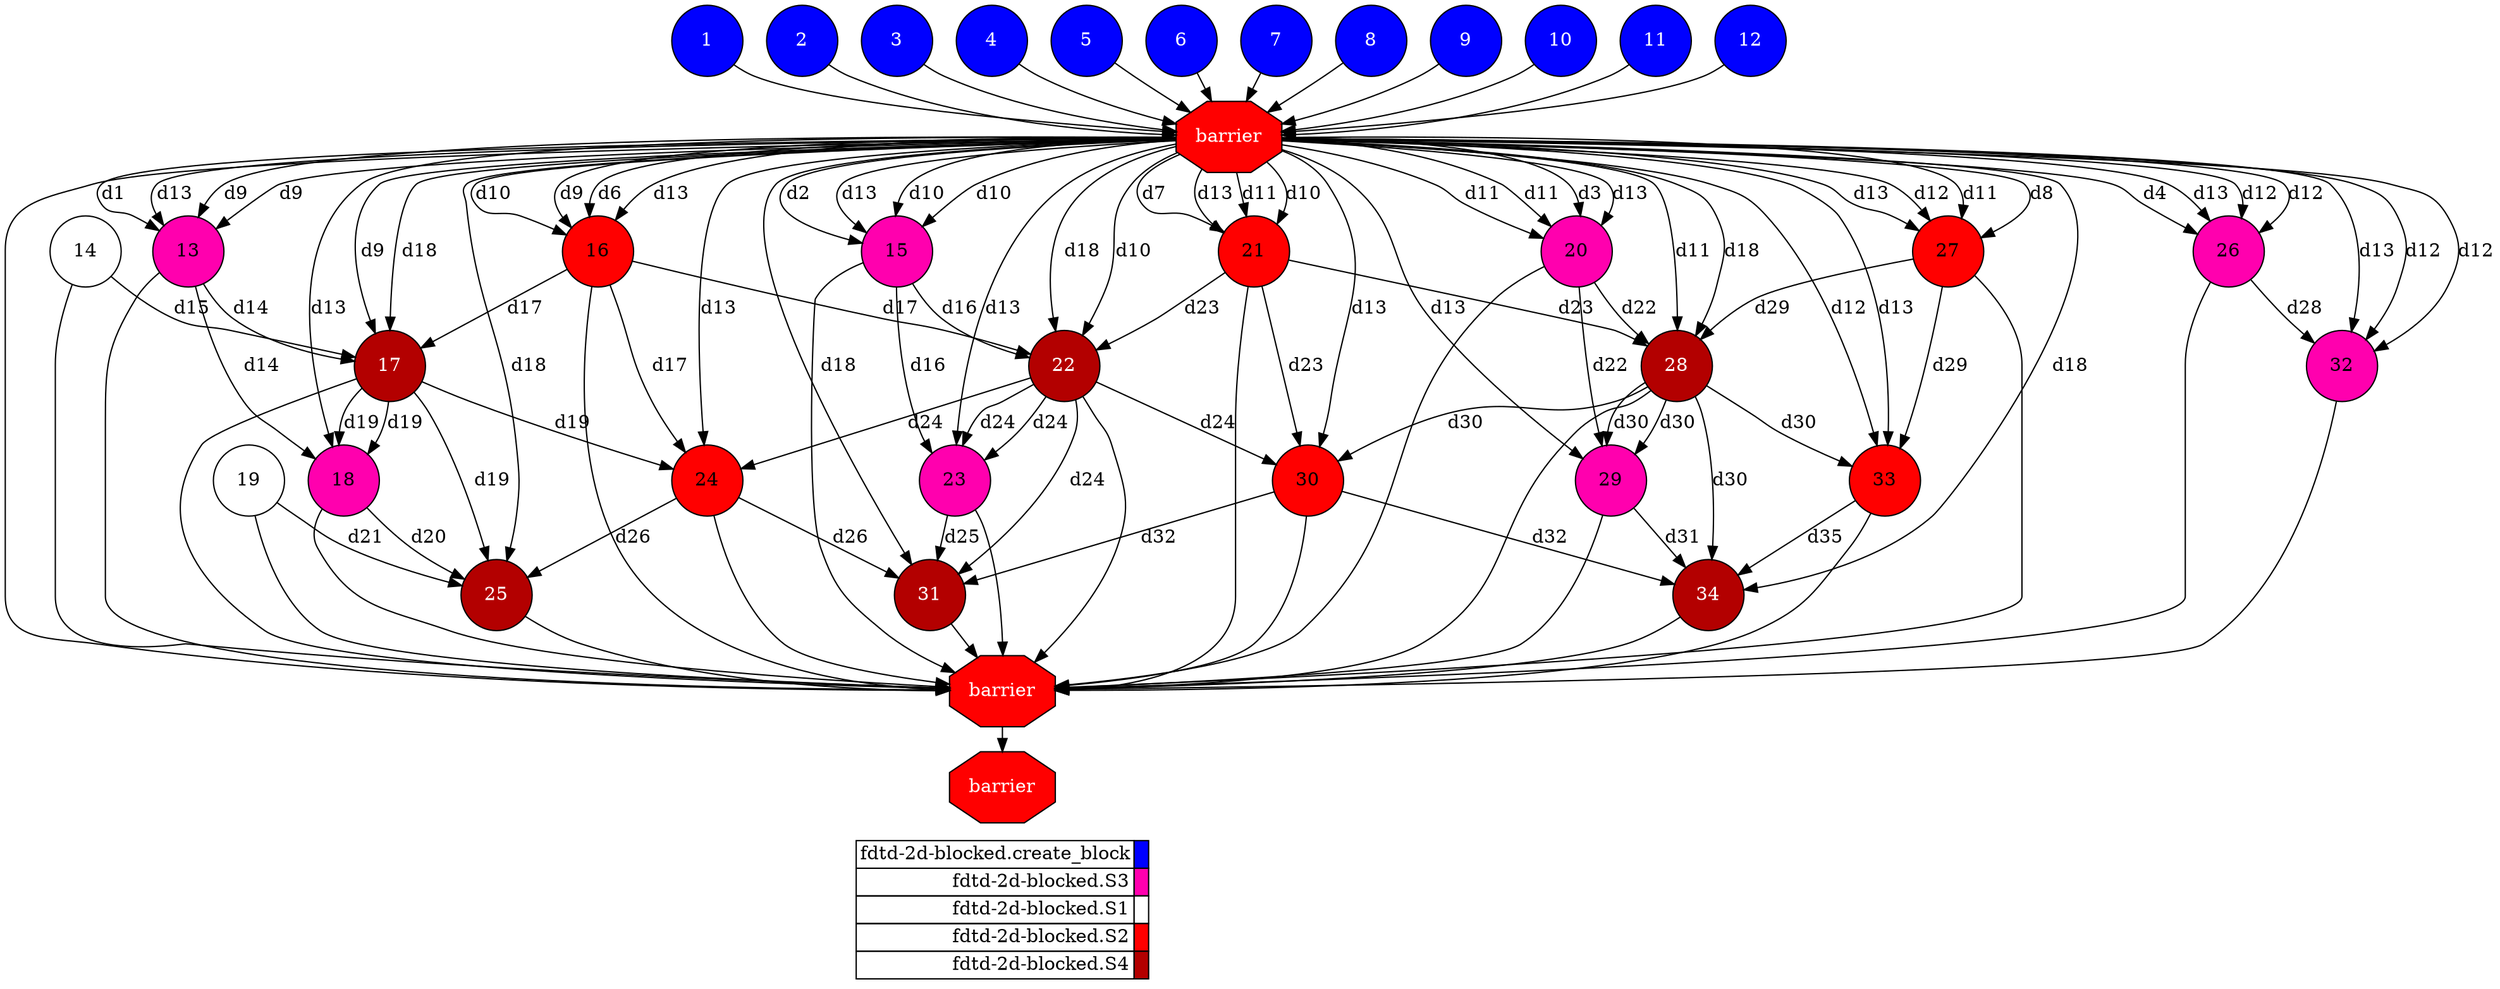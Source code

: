 digraph {
  rankdir=TB;
  labeljust="l";
  subgraph dependence_graph {
    ranksep=0.20;
    node[height=0.75];

1[shape=circle, style=filled fillcolor="#0000ff" fontcolor="#ffffff"];
2[shape=circle, style=filled fillcolor="#0000ff" fontcolor="#ffffff"];
3[shape=circle, style=filled fillcolor="#0000ff" fontcolor="#ffffff"];
4[shape=circle, style=filled fillcolor="#0000ff" fontcolor="#ffffff"];
5[shape=circle, style=filled fillcolor="#0000ff" fontcolor="#ffffff"];
6[shape=circle, style=filled fillcolor="#0000ff" fontcolor="#ffffff"];
7[shape=circle, style=filled fillcolor="#0000ff" fontcolor="#ffffff"];
8[shape=circle, style=filled fillcolor="#0000ff" fontcolor="#ffffff"];
9[shape=circle, style=filled fillcolor="#0000ff" fontcolor="#ffffff"];
10[shape=circle, style=filled fillcolor="#0000ff" fontcolor="#ffffff"];
11[shape=circle, style=filled fillcolor="#0000ff" fontcolor="#ffffff"];
12[shape=circle, style=filled fillcolor="#0000ff" fontcolor="#ffffff"];
Synchro1[label="barrier", shape=octagon, style=filled fillcolor="#ff0000" fontcolor="#FFFFFF"];
8 -> Synchro1;
5 -> Synchro1;
12 -> Synchro1;
3 -> Synchro1;
4 -> Synchro1;
10 -> Synchro1;
2 -> Synchro1;
9 -> Synchro1;
6 -> Synchro1;
11 -> Synchro1;
7 -> Synchro1;
1 -> Synchro1;
13[shape=circle, style=filled fillcolor="#ff00ae" fontcolor="#000000"];
Synchro1 -> 13[ label="d1" ];
Synchro1 -> 13[ label="d13" ];
Synchro1 -> 13[ label="d9" ];
Synchro1 -> 13[ label="d9" ];
14[shape=circle, style=filled fillcolor="#ffffff" fontcolor="#000000"];
15[shape=circle, style=filled fillcolor="#ff00ae" fontcolor="#000000"];
Synchro1 -> 15[ label="d2" ];
Synchro1 -> 15[ label="d13" ];
Synchro1 -> 15[ label="d10" ];
Synchro1 -> 15[ label="d10" ];
16[shape=circle, style=filled fillcolor="#ff0000" fontcolor="#000000"];
Synchro1 -> 16[ label="d6" ];
Synchro1 -> 16[ label="d13" ];
Synchro1 -> 16[ label="d10" ];
Synchro1 -> 16[ label="d9" ];
17[shape=circle, style=filled fillcolor="#b30000" fontcolor="#ffffff"];
Synchro1 -> 17[ label="d9" ];
Synchro1 -> 17[ label="d18" ];
13 -> 17[ label="d14" ];
16 -> 17[ label="d17" ];
14 -> 17[ label="d15" ];
18[shape=circle, style=filled fillcolor="#ff00ae" fontcolor="#000000"];
13 -> 18[ label="d14" ];
Synchro1 -> 18[ label="d13" ];
17 -> 18[ label="d19" ];
17 -> 18[ label="d19" ];
19[shape=circle, style=filled fillcolor="#ffffff" fontcolor="#000000"];
20[shape=circle, style=filled fillcolor="#ff00ae" fontcolor="#000000"];
Synchro1 -> 20[ label="d3" ];
Synchro1 -> 20[ label="d13" ];
Synchro1 -> 20[ label="d11" ];
Synchro1 -> 20[ label="d11" ];
21[shape=circle, style=filled fillcolor="#ff0000" fontcolor="#000000"];
Synchro1 -> 21[ label="d7" ];
Synchro1 -> 21[ label="d13" ];
Synchro1 -> 21[ label="d11" ];
Synchro1 -> 21[ label="d10" ];
22[shape=circle, style=filled fillcolor="#b30000" fontcolor="#ffffff"];
Synchro1 -> 22[ label="d10" ];
Synchro1 -> 22[ label="d18" ];
15 -> 22[ label="d16" ];
21 -> 22[ label="d23" ];
16 -> 22[ label="d17" ];
23[shape=circle, style=filled fillcolor="#ff00ae" fontcolor="#000000"];
15 -> 23[ label="d16" ];
Synchro1 -> 23[ label="d13" ];
22 -> 23[ label="d24" ];
22 -> 23[ label="d24" ];
24[shape=circle, style=filled fillcolor="#ff0000" fontcolor="#000000"];
16 -> 24[ label="d17" ];
Synchro1 -> 24[ label="d13" ];
22 -> 24[ label="d24" ];
17 -> 24[ label="d19" ];
25[shape=circle, style=filled fillcolor="#b30000" fontcolor="#ffffff"];
17 -> 25[ label="d19" ];
Synchro1 -> 25[ label="d18" ];
18 -> 25[ label="d20" ];
24 -> 25[ label="d26" ];
19 -> 25[ label="d21" ];
26[shape=circle, style=filled fillcolor="#ff00ae" fontcolor="#000000"];
Synchro1 -> 26[ label="d4" ];
Synchro1 -> 26[ label="d13" ];
Synchro1 -> 26[ label="d12" ];
Synchro1 -> 26[ label="d12" ];
27[shape=circle, style=filled fillcolor="#ff0000" fontcolor="#000000"];
Synchro1 -> 27[ label="d8" ];
Synchro1 -> 27[ label="d13" ];
Synchro1 -> 27[ label="d12" ];
Synchro1 -> 27[ label="d11" ];
28[shape=circle, style=filled fillcolor="#b30000" fontcolor="#ffffff"];
Synchro1 -> 28[ label="d11" ];
Synchro1 -> 28[ label="d18" ];
20 -> 28[ label="d22" ];
27 -> 28[ label="d29" ];
21 -> 28[ label="d23" ];
29[shape=circle, style=filled fillcolor="#ff00ae" fontcolor="#000000"];
20 -> 29[ label="d22" ];
Synchro1 -> 29[ label="d13" ];
28 -> 29[ label="d30" ];
28 -> 29[ label="d30" ];
30[shape=circle, style=filled fillcolor="#ff0000" fontcolor="#000000"];
21 -> 30[ label="d23" ];
Synchro1 -> 30[ label="d13" ];
28 -> 30[ label="d30" ];
22 -> 30[ label="d24" ];
31[shape=circle, style=filled fillcolor="#b30000" fontcolor="#ffffff"];
22 -> 31[ label="d24" ];
Synchro1 -> 31[ label="d18" ];
23 -> 31[ label="d25" ];
30 -> 31[ label="d32" ];
24 -> 31[ label="d26" ];
32[shape=circle, style=filled fillcolor="#ff00ae" fontcolor="#000000"];
26 -> 32[ label="d28" ];
Synchro1 -> 32[ label="d13" ];
Synchro1 -> 32[ label="d12" ];
Synchro1 -> 32[ label="d12" ];
33[shape=circle, style=filled fillcolor="#ff0000" fontcolor="#000000"];
27 -> 33[ label="d29" ];
Synchro1 -> 33[ label="d13" ];
Synchro1 -> 33[ label="d12" ];
28 -> 33[ label="d30" ];
34[shape=circle, style=filled fillcolor="#b30000" fontcolor="#ffffff"];
28 -> 34[ label="d30" ];
Synchro1 -> 34[ label="d18" ];
29 -> 34[ label="d31" ];
33 -> 34[ label="d35" ];
30 -> 34[ label="d32" ];
Synchro2[label="barrier", shape=octagon, style=filled fillcolor="#ff0000" fontcolor="#FFFFFF"];
Synchro1 -> Synchro2;
18 -> Synchro2;
34 -> Synchro2;
32 -> Synchro2;
14 -> Synchro2;
29 -> Synchro2;
28 -> Synchro2;
20 -> Synchro2;
26 -> Synchro2;
16 -> Synchro2;
31 -> Synchro2;
30 -> Synchro2;
19 -> Synchro2;
17 -> Synchro2;
21 -> Synchro2;
22 -> Synchro2;
24 -> Synchro2;
33 -> Synchro2;
23 -> Synchro2;
25 -> Synchro2;
27 -> Synchro2;
13 -> Synchro2;
15 -> Synchro2;
Synchro3[label="barrier", shape=octagon, style=filled fillcolor="#ff0000" fontcolor="#FFFFFF"];
Synchro2 -> Synchro3;  }
  subgraph legend {
    rank=sink;
    node [shape=plaintext, height=0.75];
    ranksep=0.20;
    label = "Legend";
    key [label=<
      <table border="0" cellpadding="2" cellspacing="0" cellborder="1">
<tr>
<td align="right">fdtd-2d-blocked.create_block</td>
<td bgcolor="#0000ff">&nbsp;</td>
</tr>
<tr>
<td align="right">fdtd-2d-blocked.S3</td>
<td bgcolor="#ff00ae">&nbsp;</td>
</tr>
<tr>
<td align="right">fdtd-2d-blocked.S1</td>
<td bgcolor="#ffffff">&nbsp;</td>
</tr>
<tr>
<td align="right">fdtd-2d-blocked.S2</td>
<td bgcolor="#ff0000">&nbsp;</td>
</tr>
<tr>
<td align="right">fdtd-2d-blocked.S4</td>
<td bgcolor="#b30000">&nbsp;</td>
</tr>
      </table>
    >]
  }
}
